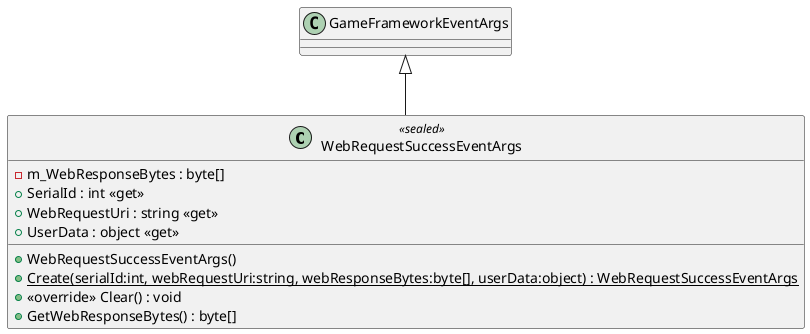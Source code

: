 @startuml
class WebRequestSuccessEventArgs <<sealed>> {
    - m_WebResponseBytes : byte[]
    + WebRequestSuccessEventArgs()
    + SerialId : int <<get>>
    + WebRequestUri : string <<get>>
    + UserData : object <<get>>
    + {static} Create(serialId:int, webRequestUri:string, webResponseBytes:byte[], userData:object) : WebRequestSuccessEventArgs
    + <<override>> Clear() : void
    + GetWebResponseBytes() : byte[]
}
GameFrameworkEventArgs <|-- WebRequestSuccessEventArgs
@enduml
